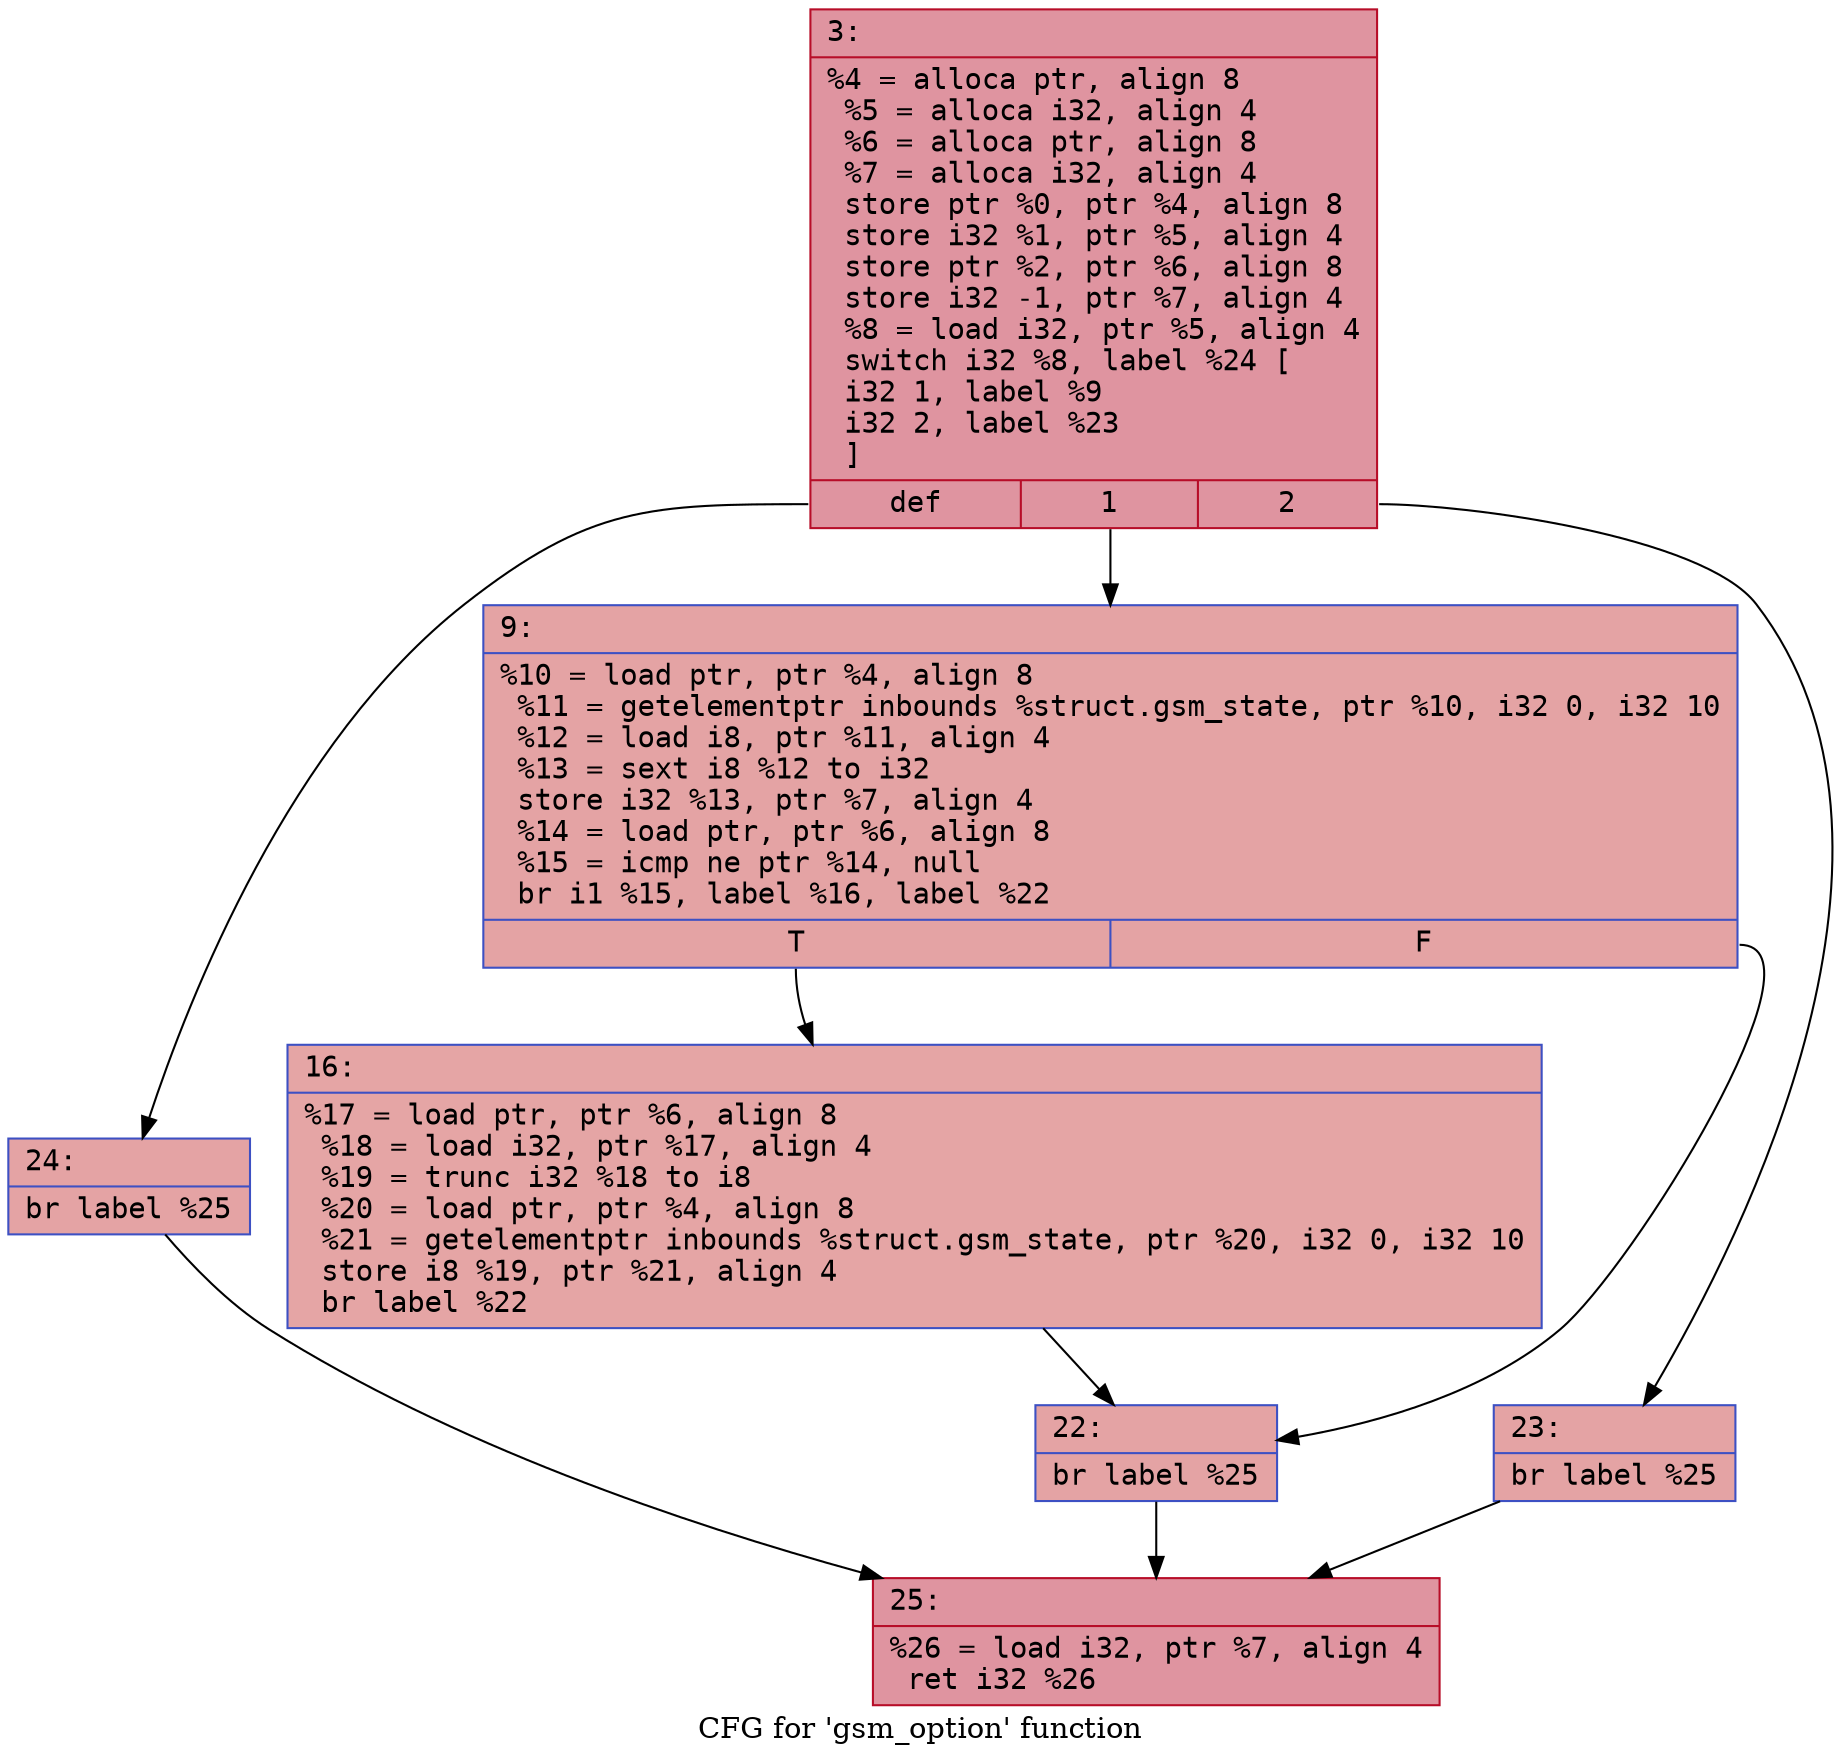 digraph "CFG for 'gsm_option' function" {
	label="CFG for 'gsm_option' function";

	Node0x6000014d9770 [shape=record,color="#b70d28ff", style=filled, fillcolor="#b70d2870" fontname="Courier",label="{3:\l|  %4 = alloca ptr, align 8\l  %5 = alloca i32, align 4\l  %6 = alloca ptr, align 8\l  %7 = alloca i32, align 4\l  store ptr %0, ptr %4, align 8\l  store i32 %1, ptr %5, align 4\l  store ptr %2, ptr %6, align 8\l  store i32 -1, ptr %7, align 4\l  %8 = load i32, ptr %5, align 4\l  switch i32 %8, label %24 [\l    i32 1, label %9\l    i32 2, label %23\l  ]\l|{<s0>def|<s1>1|<s2>2}}"];
	Node0x6000014d9770:s0 -> Node0x6000014d9950[tooltip="3 -> 24\nProbability 33.33%" ];
	Node0x6000014d9770:s1 -> Node0x6000014d9810[tooltip="3 -> 9\nProbability 33.33%" ];
	Node0x6000014d9770:s2 -> Node0x6000014d9900[tooltip="3 -> 23\nProbability 33.33%" ];
	Node0x6000014d9810 [shape=record,color="#3d50c3ff", style=filled, fillcolor="#c32e3170" fontname="Courier",label="{9:\l|  %10 = load ptr, ptr %4, align 8\l  %11 = getelementptr inbounds %struct.gsm_state, ptr %10, i32 0, i32 10\l  %12 = load i8, ptr %11, align 4\l  %13 = sext i8 %12 to i32\l  store i32 %13, ptr %7, align 4\l  %14 = load ptr, ptr %6, align 8\l  %15 = icmp ne ptr %14, null\l  br i1 %15, label %16, label %22\l|{<s0>T|<s1>F}}"];
	Node0x6000014d9810:s0 -> Node0x6000014d9860[tooltip="9 -> 16\nProbability 62.50%" ];
	Node0x6000014d9810:s1 -> Node0x6000014d98b0[tooltip="9 -> 22\nProbability 37.50%" ];
	Node0x6000014d9860 [shape=record,color="#3d50c3ff", style=filled, fillcolor="#c5333470" fontname="Courier",label="{16:\l|  %17 = load ptr, ptr %6, align 8\l  %18 = load i32, ptr %17, align 4\l  %19 = trunc i32 %18 to i8\l  %20 = load ptr, ptr %4, align 8\l  %21 = getelementptr inbounds %struct.gsm_state, ptr %20, i32 0, i32 10\l  store i8 %19, ptr %21, align 4\l  br label %22\l}"];
	Node0x6000014d9860 -> Node0x6000014d98b0[tooltip="16 -> 22\nProbability 100.00%" ];
	Node0x6000014d98b0 [shape=record,color="#3d50c3ff", style=filled, fillcolor="#c32e3170" fontname="Courier",label="{22:\l|  br label %25\l}"];
	Node0x6000014d98b0 -> Node0x6000014d99a0[tooltip="22 -> 25\nProbability 100.00%" ];
	Node0x6000014d9900 [shape=record,color="#3d50c3ff", style=filled, fillcolor="#c32e3170" fontname="Courier",label="{23:\l|  br label %25\l}"];
	Node0x6000014d9900 -> Node0x6000014d99a0[tooltip="23 -> 25\nProbability 100.00%" ];
	Node0x6000014d9950 [shape=record,color="#3d50c3ff", style=filled, fillcolor="#c32e3170" fontname="Courier",label="{24:\l|  br label %25\l}"];
	Node0x6000014d9950 -> Node0x6000014d99a0[tooltip="24 -> 25\nProbability 100.00%" ];
	Node0x6000014d99a0 [shape=record,color="#b70d28ff", style=filled, fillcolor="#b70d2870" fontname="Courier",label="{25:\l|  %26 = load i32, ptr %7, align 4\l  ret i32 %26\l}"];
}
